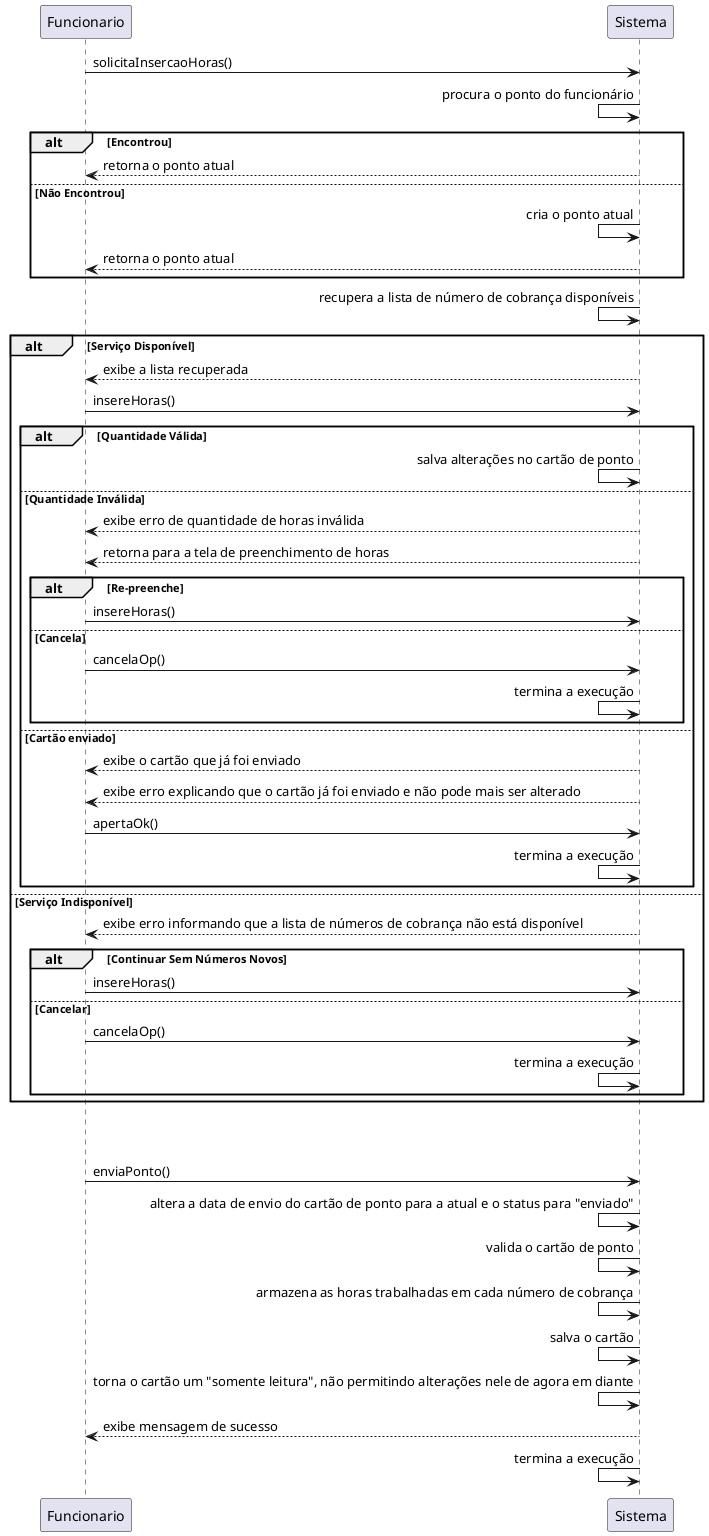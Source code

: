 @startuml
Funcionario -> Sistema : solicitaInsercaoHoras()
Sistema <- Sistema : procura o ponto do funcionário

alt Encontrou
    Funcionario <-- Sistema : retorna o ponto atual
else Não Encontrou
    Sistema <- Sistema : cria o ponto atual
    Funcionario <-- Sistema : retorna o ponto atual
end

Sistema <- Sistema : recupera a lista de número de cobrança disponíveis

alt Serviço Disponível

    Funcionario <-- Sistema : exibe a lista recuperada
    Funcionario -> Sistema : insereHoras()

    alt Quantidade Válida

        Sistema <- Sistema : salva alterações no cartão de ponto

    else Quantidade Inválida

        Funcionario <-- Sistema : exibe erro de quantidade de horas inválida
        Funcionario <-- Sistema : retorna para a tela de preenchimento de horas

        alt Re-preenche

            Funcionario -> Sistema : insereHoras()

        else Cancela

            Funcionario -> Sistema : cancelaOp()
            Sistema <- Sistema : termina a execução

        end

    else Cartão enviado

        Funcionario <-- Sistema : exibe o cartão que já foi enviado
        Funcionario <-- Sistema : exibe erro explicando que o cartão já foi enviado e não pode mais ser alterado
        Funcionario -> Sistema : apertaOk()
        Sistema <- Sistema : termina a execução

    end

else Serviço Indisponível

    Funcionario <-- Sistema : exibe erro informando que a lista de números de cobrança não está disponível
    
    alt Continuar Sem Números Novos

        Funcionario -> Sistema : insereHoras()

    else Cancelar

        Funcionario -> Sistema : cancelaOp()
        Sistema <- Sistema : termina a execução

    end
end
|||
|||
Funcionario -> Sistema : enviaPonto()
Sistema <- Sistema : altera a data de envio do cartão de ponto para a atual e o status para "enviado"
Sistema <- Sistema : valida o cartão de ponto
Sistema <- Sistema : armazena as horas trabalhadas em cada número de cobrança
Sistema <- Sistema : salva o cartão
Sistema <- Sistema : torna o cartão um "somente leitura", não permitindo alterações nele de agora em diante
Funcionario <-- Sistema : exibe mensagem de sucesso
Sistema <- Sistema : termina a execução

@enduml